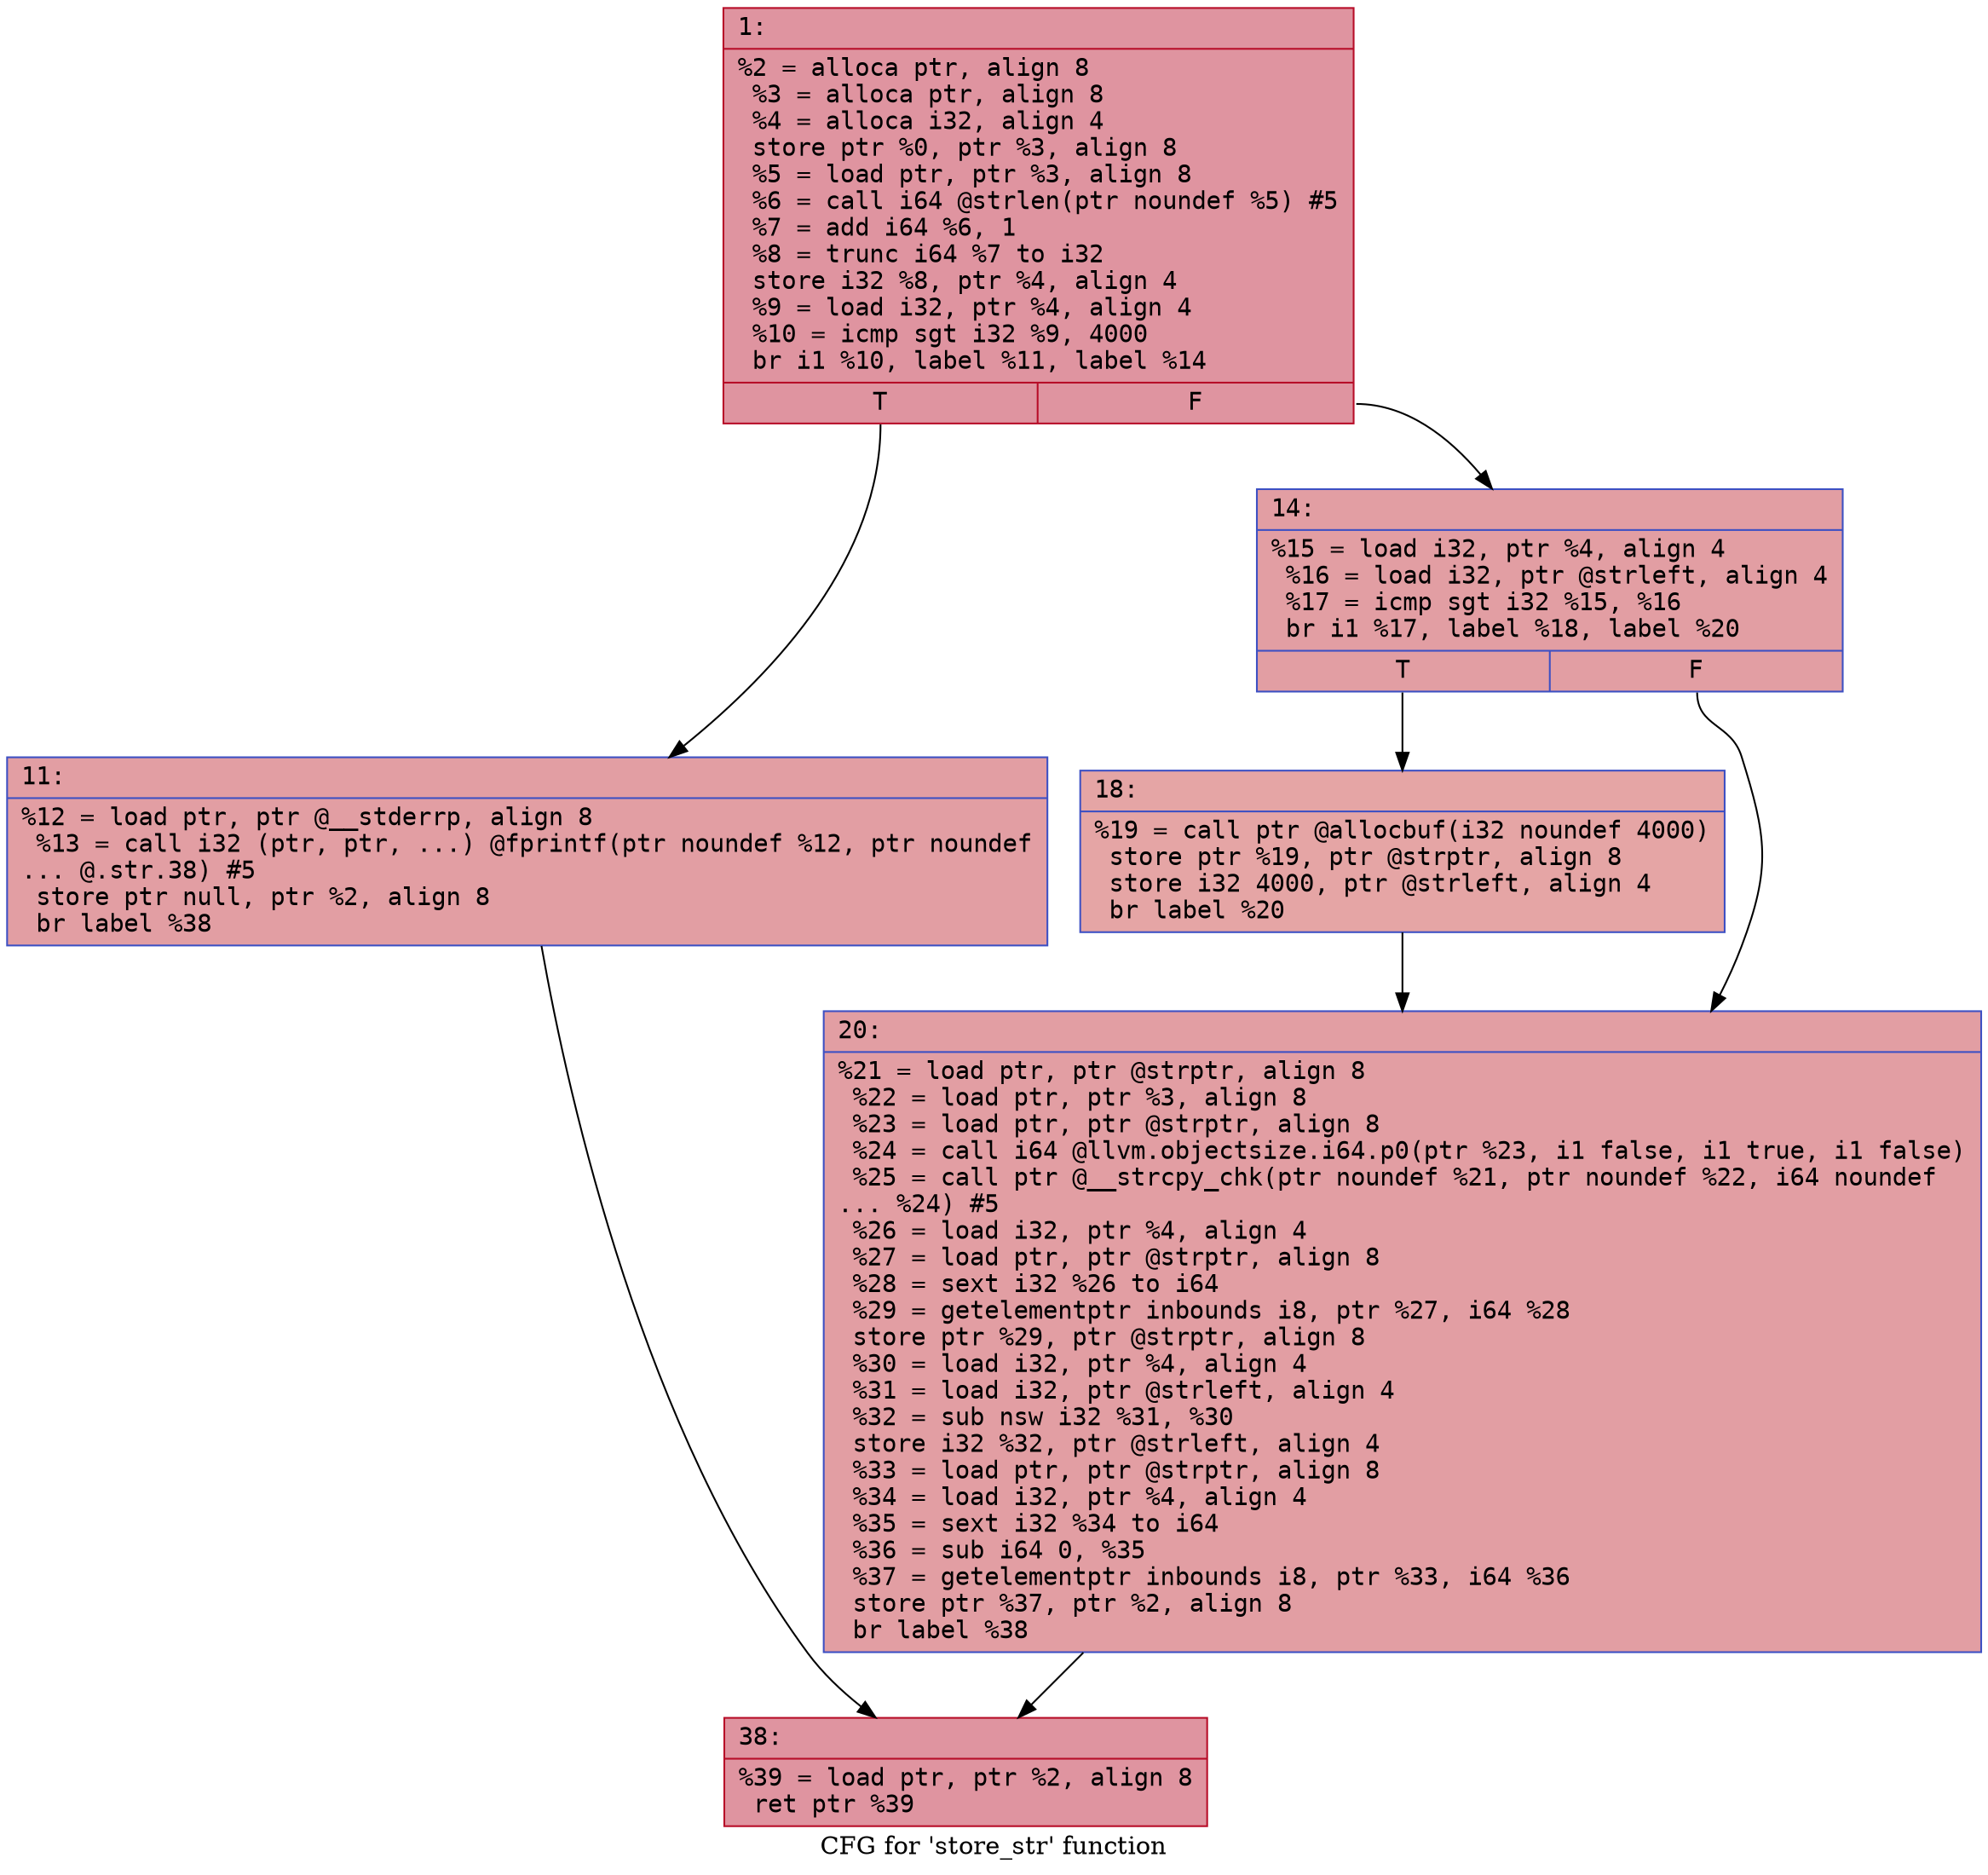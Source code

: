 digraph "CFG for 'store_str' function" {
	label="CFG for 'store_str' function";

	Node0x600003b075c0 [shape=record,color="#b70d28ff", style=filled, fillcolor="#b70d2870" fontname="Courier",label="{1:\l|  %2 = alloca ptr, align 8\l  %3 = alloca ptr, align 8\l  %4 = alloca i32, align 4\l  store ptr %0, ptr %3, align 8\l  %5 = load ptr, ptr %3, align 8\l  %6 = call i64 @strlen(ptr noundef %5) #5\l  %7 = add i64 %6, 1\l  %8 = trunc i64 %7 to i32\l  store i32 %8, ptr %4, align 4\l  %9 = load i32, ptr %4, align 4\l  %10 = icmp sgt i32 %9, 4000\l  br i1 %10, label %11, label %14\l|{<s0>T|<s1>F}}"];
	Node0x600003b075c0:s0 -> Node0x600003b07610[tooltip="1 -> 11\nProbability 50.00%" ];
	Node0x600003b075c0:s1 -> Node0x600003b07660[tooltip="1 -> 14\nProbability 50.00%" ];
	Node0x600003b07610 [shape=record,color="#3d50c3ff", style=filled, fillcolor="#be242e70" fontname="Courier",label="{11:\l|  %12 = load ptr, ptr @__stderrp, align 8\l  %13 = call i32 (ptr, ptr, ...) @fprintf(ptr noundef %12, ptr noundef\l... @.str.38) #5\l  store ptr null, ptr %2, align 8\l  br label %38\l}"];
	Node0x600003b07610 -> Node0x600003b07750[tooltip="11 -> 38\nProbability 100.00%" ];
	Node0x600003b07660 [shape=record,color="#3d50c3ff", style=filled, fillcolor="#be242e70" fontname="Courier",label="{14:\l|  %15 = load i32, ptr %4, align 4\l  %16 = load i32, ptr @strleft, align 4\l  %17 = icmp sgt i32 %15, %16\l  br i1 %17, label %18, label %20\l|{<s0>T|<s1>F}}"];
	Node0x600003b07660:s0 -> Node0x600003b076b0[tooltip="14 -> 18\nProbability 50.00%" ];
	Node0x600003b07660:s1 -> Node0x600003b07700[tooltip="14 -> 20\nProbability 50.00%" ];
	Node0x600003b076b0 [shape=record,color="#3d50c3ff", style=filled, fillcolor="#c5333470" fontname="Courier",label="{18:\l|  %19 = call ptr @allocbuf(i32 noundef 4000)\l  store ptr %19, ptr @strptr, align 8\l  store i32 4000, ptr @strleft, align 4\l  br label %20\l}"];
	Node0x600003b076b0 -> Node0x600003b07700[tooltip="18 -> 20\nProbability 100.00%" ];
	Node0x600003b07700 [shape=record,color="#3d50c3ff", style=filled, fillcolor="#be242e70" fontname="Courier",label="{20:\l|  %21 = load ptr, ptr @strptr, align 8\l  %22 = load ptr, ptr %3, align 8\l  %23 = load ptr, ptr @strptr, align 8\l  %24 = call i64 @llvm.objectsize.i64.p0(ptr %23, i1 false, i1 true, i1 false)\l  %25 = call ptr @__strcpy_chk(ptr noundef %21, ptr noundef %22, i64 noundef\l... %24) #5\l  %26 = load i32, ptr %4, align 4\l  %27 = load ptr, ptr @strptr, align 8\l  %28 = sext i32 %26 to i64\l  %29 = getelementptr inbounds i8, ptr %27, i64 %28\l  store ptr %29, ptr @strptr, align 8\l  %30 = load i32, ptr %4, align 4\l  %31 = load i32, ptr @strleft, align 4\l  %32 = sub nsw i32 %31, %30\l  store i32 %32, ptr @strleft, align 4\l  %33 = load ptr, ptr @strptr, align 8\l  %34 = load i32, ptr %4, align 4\l  %35 = sext i32 %34 to i64\l  %36 = sub i64 0, %35\l  %37 = getelementptr inbounds i8, ptr %33, i64 %36\l  store ptr %37, ptr %2, align 8\l  br label %38\l}"];
	Node0x600003b07700 -> Node0x600003b07750[tooltip="20 -> 38\nProbability 100.00%" ];
	Node0x600003b07750 [shape=record,color="#b70d28ff", style=filled, fillcolor="#b70d2870" fontname="Courier",label="{38:\l|  %39 = load ptr, ptr %2, align 8\l  ret ptr %39\l}"];
}
